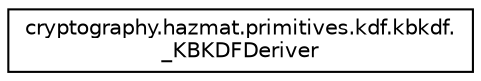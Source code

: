 digraph "Graphical Class Hierarchy"
{
 // LATEX_PDF_SIZE
  edge [fontname="Helvetica",fontsize="10",labelfontname="Helvetica",labelfontsize="10"];
  node [fontname="Helvetica",fontsize="10",shape=record];
  rankdir="LR";
  Node0 [label="cryptography.hazmat.primitives.kdf.kbkdf.\l_KBKDFDeriver",height=0.2,width=0.4,color="black", fillcolor="white", style="filled",URL="$classcryptography_1_1hazmat_1_1primitives_1_1kdf_1_1kbkdf_1_1__KBKDFDeriver.html",tooltip=" "];
}
